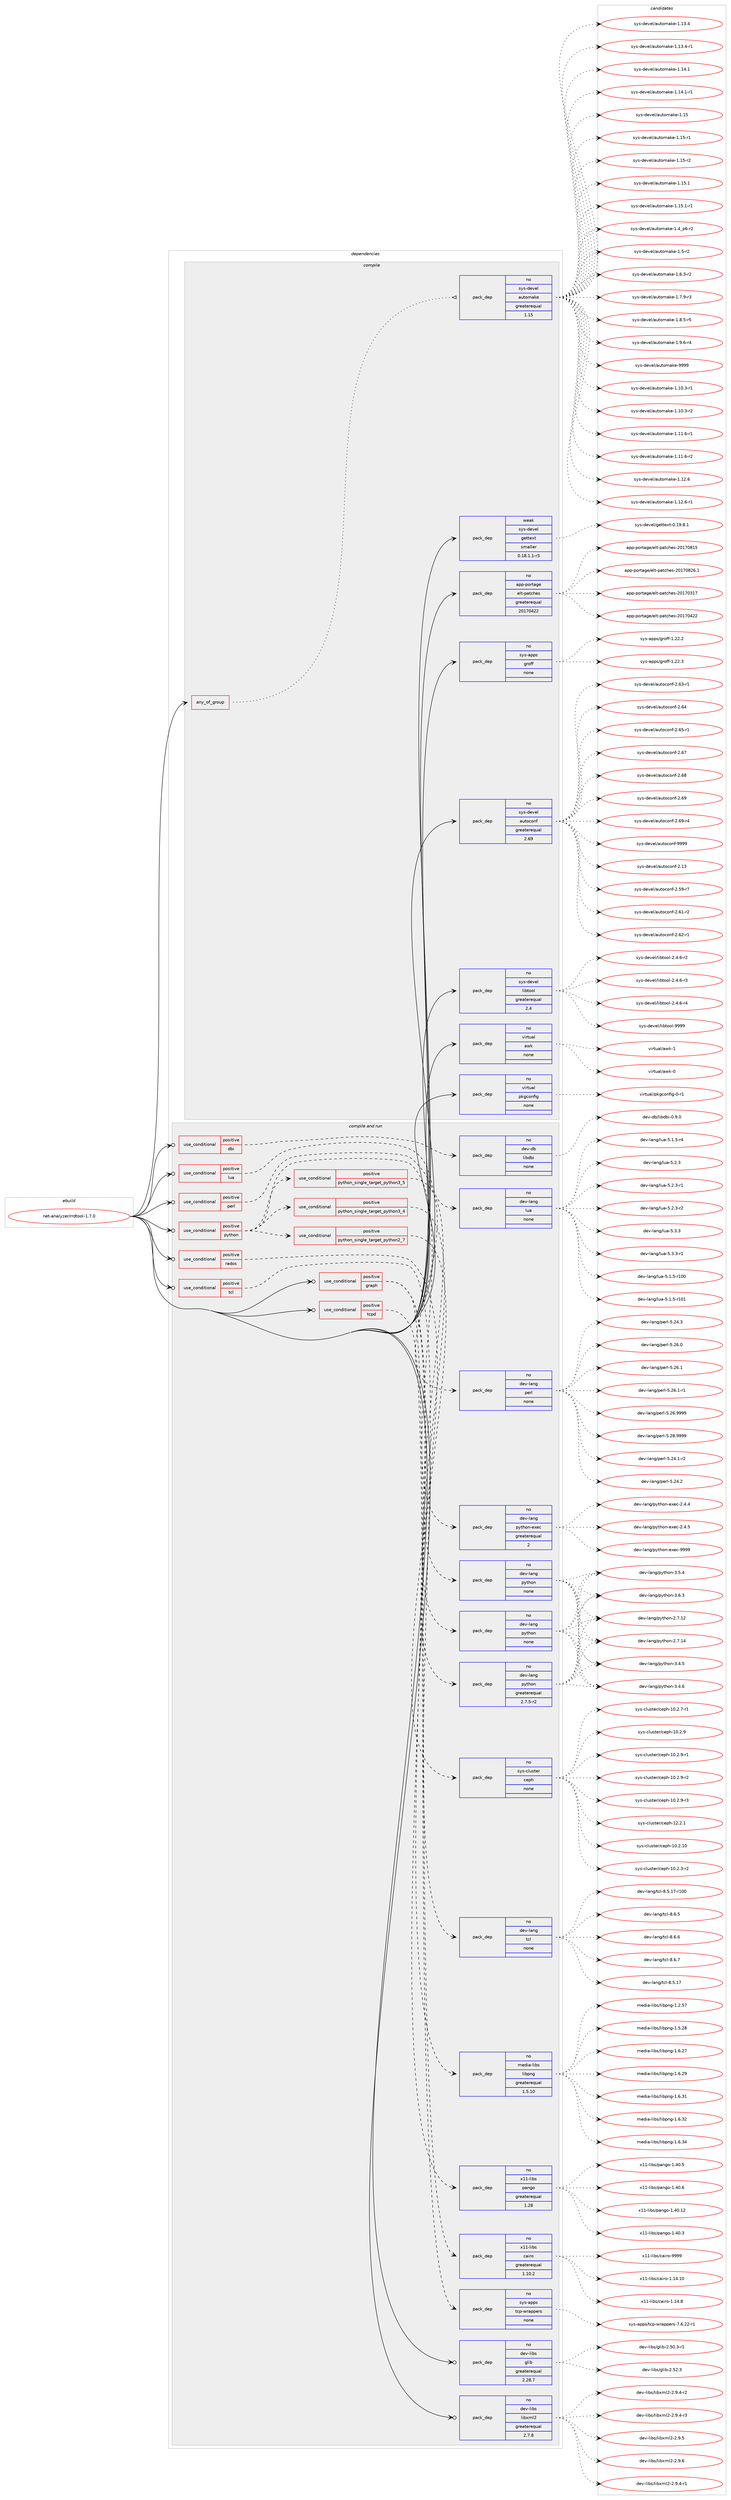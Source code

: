 digraph prolog {

# *************
# Graph options
# *************

newrank=true;
concentrate=true;
compound=true;
graph [rankdir=LR,fontname=Helvetica,fontsize=10,ranksep=1.5];#, ranksep=2.5, nodesep=0.2];
edge  [arrowhead=vee];
node  [fontname=Helvetica,fontsize=10];

# **********
# The ebuild
# **********

subgraph cluster_leftcol {
color=gray;
rank=same;
label=<<i>ebuild</i>>;
id [label="net-analyzer/rrdtool-1.7.0", color=red, width=4, href="../net-analyzer/rrdtool-1.7.0.svg"];
}

# ****************
# The dependencies
# ****************

subgraph cluster_midcol {
color=gray;
label=<<i>dependencies</i>>;
subgraph cluster_compile {
fillcolor="#eeeeee";
style=filled;
label=<<i>compile</i>>;
subgraph any6425 {
dependency403244 [label=<<TABLE BORDER="0" CELLBORDER="1" CELLSPACING="0" CELLPADDING="4"><TR><TD CELLPADDING="10">any_of_group</TD></TR></TABLE>>, shape=none, color=red];subgraph pack297227 {
dependency403245 [label=<<TABLE BORDER="0" CELLBORDER="1" CELLSPACING="0" CELLPADDING="4" WIDTH="220"><TR><TD ROWSPAN="6" CELLPADDING="30">pack_dep</TD></TR><TR><TD WIDTH="110">no</TD></TR><TR><TD>sys-devel</TD></TR><TR><TD>automake</TD></TR><TR><TD>greaterequal</TD></TR><TR><TD>1.15</TD></TR></TABLE>>, shape=none, color=blue];
}
dependency403244:e -> dependency403245:w [weight=20,style="dotted",arrowhead="oinv"];
}
id:e -> dependency403244:w [weight=20,style="solid",arrowhead="vee"];
subgraph pack297228 {
dependency403246 [label=<<TABLE BORDER="0" CELLBORDER="1" CELLSPACING="0" CELLPADDING="4" WIDTH="220"><TR><TD ROWSPAN="6" CELLPADDING="30">pack_dep</TD></TR><TR><TD WIDTH="110">no</TD></TR><TR><TD>app-portage</TD></TR><TR><TD>elt-patches</TD></TR><TR><TD>greaterequal</TD></TR><TR><TD>20170422</TD></TR></TABLE>>, shape=none, color=blue];
}
id:e -> dependency403246:w [weight=20,style="solid",arrowhead="vee"];
subgraph pack297229 {
dependency403247 [label=<<TABLE BORDER="0" CELLBORDER="1" CELLSPACING="0" CELLPADDING="4" WIDTH="220"><TR><TD ROWSPAN="6" CELLPADDING="30">pack_dep</TD></TR><TR><TD WIDTH="110">no</TD></TR><TR><TD>sys-apps</TD></TR><TR><TD>groff</TD></TR><TR><TD>none</TD></TR><TR><TD></TD></TR></TABLE>>, shape=none, color=blue];
}
id:e -> dependency403247:w [weight=20,style="solid",arrowhead="vee"];
subgraph pack297230 {
dependency403248 [label=<<TABLE BORDER="0" CELLBORDER="1" CELLSPACING="0" CELLPADDING="4" WIDTH="220"><TR><TD ROWSPAN="6" CELLPADDING="30">pack_dep</TD></TR><TR><TD WIDTH="110">no</TD></TR><TR><TD>sys-devel</TD></TR><TR><TD>autoconf</TD></TR><TR><TD>greaterequal</TD></TR><TR><TD>2.69</TD></TR></TABLE>>, shape=none, color=blue];
}
id:e -> dependency403248:w [weight=20,style="solid",arrowhead="vee"];
subgraph pack297231 {
dependency403249 [label=<<TABLE BORDER="0" CELLBORDER="1" CELLSPACING="0" CELLPADDING="4" WIDTH="220"><TR><TD ROWSPAN="6" CELLPADDING="30">pack_dep</TD></TR><TR><TD WIDTH="110">no</TD></TR><TR><TD>sys-devel</TD></TR><TR><TD>libtool</TD></TR><TR><TD>greaterequal</TD></TR><TR><TD>2.4</TD></TR></TABLE>>, shape=none, color=blue];
}
id:e -> dependency403249:w [weight=20,style="solid",arrowhead="vee"];
subgraph pack297232 {
dependency403250 [label=<<TABLE BORDER="0" CELLBORDER="1" CELLSPACING="0" CELLPADDING="4" WIDTH="220"><TR><TD ROWSPAN="6" CELLPADDING="30">pack_dep</TD></TR><TR><TD WIDTH="110">no</TD></TR><TR><TD>virtual</TD></TR><TR><TD>awk</TD></TR><TR><TD>none</TD></TR><TR><TD></TD></TR></TABLE>>, shape=none, color=blue];
}
id:e -> dependency403250:w [weight=20,style="solid",arrowhead="vee"];
subgraph pack297233 {
dependency403251 [label=<<TABLE BORDER="0" CELLBORDER="1" CELLSPACING="0" CELLPADDING="4" WIDTH="220"><TR><TD ROWSPAN="6" CELLPADDING="30">pack_dep</TD></TR><TR><TD WIDTH="110">no</TD></TR><TR><TD>virtual</TD></TR><TR><TD>pkgconfig</TD></TR><TR><TD>none</TD></TR><TR><TD></TD></TR></TABLE>>, shape=none, color=blue];
}
id:e -> dependency403251:w [weight=20,style="solid",arrowhead="vee"];
subgraph pack297234 {
dependency403252 [label=<<TABLE BORDER="0" CELLBORDER="1" CELLSPACING="0" CELLPADDING="4" WIDTH="220"><TR><TD ROWSPAN="6" CELLPADDING="30">pack_dep</TD></TR><TR><TD WIDTH="110">weak</TD></TR><TR><TD>sys-devel</TD></TR><TR><TD>gettext</TD></TR><TR><TD>smaller</TD></TR><TR><TD>0.18.1.1-r3</TD></TR></TABLE>>, shape=none, color=blue];
}
id:e -> dependency403252:w [weight=20,style="solid",arrowhead="vee"];
}
subgraph cluster_compileandrun {
fillcolor="#eeeeee";
style=filled;
label=<<i>compile and run</i>>;
subgraph cond99406 {
dependency403253 [label=<<TABLE BORDER="0" CELLBORDER="1" CELLSPACING="0" CELLPADDING="4"><TR><TD ROWSPAN="3" CELLPADDING="10">use_conditional</TD></TR><TR><TD>positive</TD></TR><TR><TD>dbi</TD></TR></TABLE>>, shape=none, color=red];
subgraph pack297235 {
dependency403254 [label=<<TABLE BORDER="0" CELLBORDER="1" CELLSPACING="0" CELLPADDING="4" WIDTH="220"><TR><TD ROWSPAN="6" CELLPADDING="30">pack_dep</TD></TR><TR><TD WIDTH="110">no</TD></TR><TR><TD>dev-db</TD></TR><TR><TD>libdbi</TD></TR><TR><TD>none</TD></TR><TR><TD></TD></TR></TABLE>>, shape=none, color=blue];
}
dependency403253:e -> dependency403254:w [weight=20,style="dashed",arrowhead="vee"];
}
id:e -> dependency403253:w [weight=20,style="solid",arrowhead="odotvee"];
subgraph cond99407 {
dependency403255 [label=<<TABLE BORDER="0" CELLBORDER="1" CELLSPACING="0" CELLPADDING="4"><TR><TD ROWSPAN="3" CELLPADDING="10">use_conditional</TD></TR><TR><TD>positive</TD></TR><TR><TD>graph</TD></TR></TABLE>>, shape=none, color=red];
subgraph pack297236 {
dependency403256 [label=<<TABLE BORDER="0" CELLBORDER="1" CELLSPACING="0" CELLPADDING="4" WIDTH="220"><TR><TD ROWSPAN="6" CELLPADDING="30">pack_dep</TD></TR><TR><TD WIDTH="110">no</TD></TR><TR><TD>media-libs</TD></TR><TR><TD>libpng</TD></TR><TR><TD>greaterequal</TD></TR><TR><TD>1.5.10</TD></TR></TABLE>>, shape=none, color=blue];
}
dependency403255:e -> dependency403256:w [weight=20,style="dashed",arrowhead="vee"];
subgraph pack297237 {
dependency403257 [label=<<TABLE BORDER="0" CELLBORDER="1" CELLSPACING="0" CELLPADDING="4" WIDTH="220"><TR><TD ROWSPAN="6" CELLPADDING="30">pack_dep</TD></TR><TR><TD WIDTH="110">no</TD></TR><TR><TD>x11-libs</TD></TR><TR><TD>cairo</TD></TR><TR><TD>greaterequal</TD></TR><TR><TD>1.10.2</TD></TR></TABLE>>, shape=none, color=blue];
}
dependency403255:e -> dependency403257:w [weight=20,style="dashed",arrowhead="vee"];
subgraph pack297238 {
dependency403258 [label=<<TABLE BORDER="0" CELLBORDER="1" CELLSPACING="0" CELLPADDING="4" WIDTH="220"><TR><TD ROWSPAN="6" CELLPADDING="30">pack_dep</TD></TR><TR><TD WIDTH="110">no</TD></TR><TR><TD>x11-libs</TD></TR><TR><TD>pango</TD></TR><TR><TD>greaterequal</TD></TR><TR><TD>1.28</TD></TR></TABLE>>, shape=none, color=blue];
}
dependency403255:e -> dependency403258:w [weight=20,style="dashed",arrowhead="vee"];
}
id:e -> dependency403255:w [weight=20,style="solid",arrowhead="odotvee"];
subgraph cond99408 {
dependency403259 [label=<<TABLE BORDER="0" CELLBORDER="1" CELLSPACING="0" CELLPADDING="4"><TR><TD ROWSPAN="3" CELLPADDING="10">use_conditional</TD></TR><TR><TD>positive</TD></TR><TR><TD>lua</TD></TR></TABLE>>, shape=none, color=red];
subgraph pack297239 {
dependency403260 [label=<<TABLE BORDER="0" CELLBORDER="1" CELLSPACING="0" CELLPADDING="4" WIDTH="220"><TR><TD ROWSPAN="6" CELLPADDING="30">pack_dep</TD></TR><TR><TD WIDTH="110">no</TD></TR><TR><TD>dev-lang</TD></TR><TR><TD>lua</TD></TR><TR><TD>none</TD></TR><TR><TD></TD></TR></TABLE>>, shape=none, color=blue];
}
dependency403259:e -> dependency403260:w [weight=20,style="dashed",arrowhead="vee"];
}
id:e -> dependency403259:w [weight=20,style="solid",arrowhead="odotvee"];
subgraph cond99409 {
dependency403261 [label=<<TABLE BORDER="0" CELLBORDER="1" CELLSPACING="0" CELLPADDING="4"><TR><TD ROWSPAN="3" CELLPADDING="10">use_conditional</TD></TR><TR><TD>positive</TD></TR><TR><TD>perl</TD></TR></TABLE>>, shape=none, color=red];
subgraph pack297240 {
dependency403262 [label=<<TABLE BORDER="0" CELLBORDER="1" CELLSPACING="0" CELLPADDING="4" WIDTH="220"><TR><TD ROWSPAN="6" CELLPADDING="30">pack_dep</TD></TR><TR><TD WIDTH="110">no</TD></TR><TR><TD>dev-lang</TD></TR><TR><TD>perl</TD></TR><TR><TD>none</TD></TR><TR><TD></TD></TR></TABLE>>, shape=none, color=blue];
}
dependency403261:e -> dependency403262:w [weight=20,style="dashed",arrowhead="vee"];
}
id:e -> dependency403261:w [weight=20,style="solid",arrowhead="odotvee"];
subgraph cond99410 {
dependency403263 [label=<<TABLE BORDER="0" CELLBORDER="1" CELLSPACING="0" CELLPADDING="4"><TR><TD ROWSPAN="3" CELLPADDING="10">use_conditional</TD></TR><TR><TD>positive</TD></TR><TR><TD>python</TD></TR></TABLE>>, shape=none, color=red];
subgraph cond99411 {
dependency403264 [label=<<TABLE BORDER="0" CELLBORDER="1" CELLSPACING="0" CELLPADDING="4"><TR><TD ROWSPAN="3" CELLPADDING="10">use_conditional</TD></TR><TR><TD>positive</TD></TR><TR><TD>python_single_target_python2_7</TD></TR></TABLE>>, shape=none, color=red];
subgraph pack297241 {
dependency403265 [label=<<TABLE BORDER="0" CELLBORDER="1" CELLSPACING="0" CELLPADDING="4" WIDTH="220"><TR><TD ROWSPAN="6" CELLPADDING="30">pack_dep</TD></TR><TR><TD WIDTH="110">no</TD></TR><TR><TD>dev-lang</TD></TR><TR><TD>python</TD></TR><TR><TD>greaterequal</TD></TR><TR><TD>2.7.5-r2</TD></TR></TABLE>>, shape=none, color=blue];
}
dependency403264:e -> dependency403265:w [weight=20,style="dashed",arrowhead="vee"];
}
dependency403263:e -> dependency403264:w [weight=20,style="dashed",arrowhead="vee"];
subgraph cond99412 {
dependency403266 [label=<<TABLE BORDER="0" CELLBORDER="1" CELLSPACING="0" CELLPADDING="4"><TR><TD ROWSPAN="3" CELLPADDING="10">use_conditional</TD></TR><TR><TD>positive</TD></TR><TR><TD>python_single_target_python3_4</TD></TR></TABLE>>, shape=none, color=red];
subgraph pack297242 {
dependency403267 [label=<<TABLE BORDER="0" CELLBORDER="1" CELLSPACING="0" CELLPADDING="4" WIDTH="220"><TR><TD ROWSPAN="6" CELLPADDING="30">pack_dep</TD></TR><TR><TD WIDTH="110">no</TD></TR><TR><TD>dev-lang</TD></TR><TR><TD>python</TD></TR><TR><TD>none</TD></TR><TR><TD></TD></TR></TABLE>>, shape=none, color=blue];
}
dependency403266:e -> dependency403267:w [weight=20,style="dashed",arrowhead="vee"];
}
dependency403263:e -> dependency403266:w [weight=20,style="dashed",arrowhead="vee"];
subgraph cond99413 {
dependency403268 [label=<<TABLE BORDER="0" CELLBORDER="1" CELLSPACING="0" CELLPADDING="4"><TR><TD ROWSPAN="3" CELLPADDING="10">use_conditional</TD></TR><TR><TD>positive</TD></TR><TR><TD>python_single_target_python3_5</TD></TR></TABLE>>, shape=none, color=red];
subgraph pack297243 {
dependency403269 [label=<<TABLE BORDER="0" CELLBORDER="1" CELLSPACING="0" CELLPADDING="4" WIDTH="220"><TR><TD ROWSPAN="6" CELLPADDING="30">pack_dep</TD></TR><TR><TD WIDTH="110">no</TD></TR><TR><TD>dev-lang</TD></TR><TR><TD>python</TD></TR><TR><TD>none</TD></TR><TR><TD></TD></TR></TABLE>>, shape=none, color=blue];
}
dependency403268:e -> dependency403269:w [weight=20,style="dashed",arrowhead="vee"];
}
dependency403263:e -> dependency403268:w [weight=20,style="dashed",arrowhead="vee"];
subgraph pack297244 {
dependency403270 [label=<<TABLE BORDER="0" CELLBORDER="1" CELLSPACING="0" CELLPADDING="4" WIDTH="220"><TR><TD ROWSPAN="6" CELLPADDING="30">pack_dep</TD></TR><TR><TD WIDTH="110">no</TD></TR><TR><TD>dev-lang</TD></TR><TR><TD>python-exec</TD></TR><TR><TD>greaterequal</TD></TR><TR><TD>2</TD></TR></TABLE>>, shape=none, color=blue];
}
dependency403263:e -> dependency403270:w [weight=20,style="dashed",arrowhead="vee"];
}
id:e -> dependency403263:w [weight=20,style="solid",arrowhead="odotvee"];
subgraph cond99414 {
dependency403271 [label=<<TABLE BORDER="0" CELLBORDER="1" CELLSPACING="0" CELLPADDING="4"><TR><TD ROWSPAN="3" CELLPADDING="10">use_conditional</TD></TR><TR><TD>positive</TD></TR><TR><TD>rados</TD></TR></TABLE>>, shape=none, color=red];
subgraph pack297245 {
dependency403272 [label=<<TABLE BORDER="0" CELLBORDER="1" CELLSPACING="0" CELLPADDING="4" WIDTH="220"><TR><TD ROWSPAN="6" CELLPADDING="30">pack_dep</TD></TR><TR><TD WIDTH="110">no</TD></TR><TR><TD>sys-cluster</TD></TR><TR><TD>ceph</TD></TR><TR><TD>none</TD></TR><TR><TD></TD></TR></TABLE>>, shape=none, color=blue];
}
dependency403271:e -> dependency403272:w [weight=20,style="dashed",arrowhead="vee"];
}
id:e -> dependency403271:w [weight=20,style="solid",arrowhead="odotvee"];
subgraph cond99415 {
dependency403273 [label=<<TABLE BORDER="0" CELLBORDER="1" CELLSPACING="0" CELLPADDING="4"><TR><TD ROWSPAN="3" CELLPADDING="10">use_conditional</TD></TR><TR><TD>positive</TD></TR><TR><TD>tcl</TD></TR></TABLE>>, shape=none, color=red];
subgraph pack297246 {
dependency403274 [label=<<TABLE BORDER="0" CELLBORDER="1" CELLSPACING="0" CELLPADDING="4" WIDTH="220"><TR><TD ROWSPAN="6" CELLPADDING="30">pack_dep</TD></TR><TR><TD WIDTH="110">no</TD></TR><TR><TD>dev-lang</TD></TR><TR><TD>tcl</TD></TR><TR><TD>none</TD></TR><TR><TD></TD></TR></TABLE>>, shape=none, color=blue];
}
dependency403273:e -> dependency403274:w [weight=20,style="dashed",arrowhead="vee"];
}
id:e -> dependency403273:w [weight=20,style="solid",arrowhead="odotvee"];
subgraph cond99416 {
dependency403275 [label=<<TABLE BORDER="0" CELLBORDER="1" CELLSPACING="0" CELLPADDING="4"><TR><TD ROWSPAN="3" CELLPADDING="10">use_conditional</TD></TR><TR><TD>positive</TD></TR><TR><TD>tcpd</TD></TR></TABLE>>, shape=none, color=red];
subgraph pack297247 {
dependency403276 [label=<<TABLE BORDER="0" CELLBORDER="1" CELLSPACING="0" CELLPADDING="4" WIDTH="220"><TR><TD ROWSPAN="6" CELLPADDING="30">pack_dep</TD></TR><TR><TD WIDTH="110">no</TD></TR><TR><TD>sys-apps</TD></TR><TR><TD>tcp-wrappers</TD></TR><TR><TD>none</TD></TR><TR><TD></TD></TR></TABLE>>, shape=none, color=blue];
}
dependency403275:e -> dependency403276:w [weight=20,style="dashed",arrowhead="vee"];
}
id:e -> dependency403275:w [weight=20,style="solid",arrowhead="odotvee"];
subgraph pack297248 {
dependency403277 [label=<<TABLE BORDER="0" CELLBORDER="1" CELLSPACING="0" CELLPADDING="4" WIDTH="220"><TR><TD ROWSPAN="6" CELLPADDING="30">pack_dep</TD></TR><TR><TD WIDTH="110">no</TD></TR><TR><TD>dev-libs</TD></TR><TR><TD>glib</TD></TR><TR><TD>greaterequal</TD></TR><TR><TD>2.28.7</TD></TR></TABLE>>, shape=none, color=blue];
}
id:e -> dependency403277:w [weight=20,style="solid",arrowhead="odotvee"];
subgraph pack297249 {
dependency403278 [label=<<TABLE BORDER="0" CELLBORDER="1" CELLSPACING="0" CELLPADDING="4" WIDTH="220"><TR><TD ROWSPAN="6" CELLPADDING="30">pack_dep</TD></TR><TR><TD WIDTH="110">no</TD></TR><TR><TD>dev-libs</TD></TR><TR><TD>libxml2</TD></TR><TR><TD>greaterequal</TD></TR><TR><TD>2.7.8</TD></TR></TABLE>>, shape=none, color=blue];
}
id:e -> dependency403278:w [weight=20,style="solid",arrowhead="odotvee"];
}
subgraph cluster_run {
fillcolor="#eeeeee";
style=filled;
label=<<i>run</i>>;
}
}

# **************
# The candidates
# **************

subgraph cluster_choices {
rank=same;
color=gray;
label=<<i>candidates</i>>;

subgraph choice297227 {
color=black;
nodesep=1;
choice11512111545100101118101108479711711611110997107101454946494846514511449 [label="sys-devel/automake-1.10.3-r1", color=red, width=4,href="../sys-devel/automake-1.10.3-r1.svg"];
choice11512111545100101118101108479711711611110997107101454946494846514511450 [label="sys-devel/automake-1.10.3-r2", color=red, width=4,href="../sys-devel/automake-1.10.3-r2.svg"];
choice11512111545100101118101108479711711611110997107101454946494946544511449 [label="sys-devel/automake-1.11.6-r1", color=red, width=4,href="../sys-devel/automake-1.11.6-r1.svg"];
choice11512111545100101118101108479711711611110997107101454946494946544511450 [label="sys-devel/automake-1.11.6-r2", color=red, width=4,href="../sys-devel/automake-1.11.6-r2.svg"];
choice1151211154510010111810110847971171161111099710710145494649504654 [label="sys-devel/automake-1.12.6", color=red, width=4,href="../sys-devel/automake-1.12.6.svg"];
choice11512111545100101118101108479711711611110997107101454946495046544511449 [label="sys-devel/automake-1.12.6-r1", color=red, width=4,href="../sys-devel/automake-1.12.6-r1.svg"];
choice1151211154510010111810110847971171161111099710710145494649514652 [label="sys-devel/automake-1.13.4", color=red, width=4,href="../sys-devel/automake-1.13.4.svg"];
choice11512111545100101118101108479711711611110997107101454946495146524511449 [label="sys-devel/automake-1.13.4-r1", color=red, width=4,href="../sys-devel/automake-1.13.4-r1.svg"];
choice1151211154510010111810110847971171161111099710710145494649524649 [label="sys-devel/automake-1.14.1", color=red, width=4,href="../sys-devel/automake-1.14.1.svg"];
choice11512111545100101118101108479711711611110997107101454946495246494511449 [label="sys-devel/automake-1.14.1-r1", color=red, width=4,href="../sys-devel/automake-1.14.1-r1.svg"];
choice115121115451001011181011084797117116111109971071014549464953 [label="sys-devel/automake-1.15", color=red, width=4,href="../sys-devel/automake-1.15.svg"];
choice1151211154510010111810110847971171161111099710710145494649534511449 [label="sys-devel/automake-1.15-r1", color=red, width=4,href="../sys-devel/automake-1.15-r1.svg"];
choice1151211154510010111810110847971171161111099710710145494649534511450 [label="sys-devel/automake-1.15-r2", color=red, width=4,href="../sys-devel/automake-1.15-r2.svg"];
choice1151211154510010111810110847971171161111099710710145494649534649 [label="sys-devel/automake-1.15.1", color=red, width=4,href="../sys-devel/automake-1.15.1.svg"];
choice11512111545100101118101108479711711611110997107101454946495346494511449 [label="sys-devel/automake-1.15.1-r1", color=red, width=4,href="../sys-devel/automake-1.15.1-r1.svg"];
choice115121115451001011181011084797117116111109971071014549465295112544511450 [label="sys-devel/automake-1.4_p6-r2", color=red, width=4,href="../sys-devel/automake-1.4_p6-r2.svg"];
choice11512111545100101118101108479711711611110997107101454946534511450 [label="sys-devel/automake-1.5-r2", color=red, width=4,href="../sys-devel/automake-1.5-r2.svg"];
choice115121115451001011181011084797117116111109971071014549465446514511450 [label="sys-devel/automake-1.6.3-r2", color=red, width=4,href="../sys-devel/automake-1.6.3-r2.svg"];
choice115121115451001011181011084797117116111109971071014549465546574511451 [label="sys-devel/automake-1.7.9-r3", color=red, width=4,href="../sys-devel/automake-1.7.9-r3.svg"];
choice115121115451001011181011084797117116111109971071014549465646534511453 [label="sys-devel/automake-1.8.5-r5", color=red, width=4,href="../sys-devel/automake-1.8.5-r5.svg"];
choice115121115451001011181011084797117116111109971071014549465746544511452 [label="sys-devel/automake-1.9.6-r4", color=red, width=4,href="../sys-devel/automake-1.9.6-r4.svg"];
choice115121115451001011181011084797117116111109971071014557575757 [label="sys-devel/automake-9999", color=red, width=4,href="../sys-devel/automake-9999.svg"];
dependency403245:e -> choice11512111545100101118101108479711711611110997107101454946494846514511449:w [style=dotted,weight="100"];
dependency403245:e -> choice11512111545100101118101108479711711611110997107101454946494846514511450:w [style=dotted,weight="100"];
dependency403245:e -> choice11512111545100101118101108479711711611110997107101454946494946544511449:w [style=dotted,weight="100"];
dependency403245:e -> choice11512111545100101118101108479711711611110997107101454946494946544511450:w [style=dotted,weight="100"];
dependency403245:e -> choice1151211154510010111810110847971171161111099710710145494649504654:w [style=dotted,weight="100"];
dependency403245:e -> choice11512111545100101118101108479711711611110997107101454946495046544511449:w [style=dotted,weight="100"];
dependency403245:e -> choice1151211154510010111810110847971171161111099710710145494649514652:w [style=dotted,weight="100"];
dependency403245:e -> choice11512111545100101118101108479711711611110997107101454946495146524511449:w [style=dotted,weight="100"];
dependency403245:e -> choice1151211154510010111810110847971171161111099710710145494649524649:w [style=dotted,weight="100"];
dependency403245:e -> choice11512111545100101118101108479711711611110997107101454946495246494511449:w [style=dotted,weight="100"];
dependency403245:e -> choice115121115451001011181011084797117116111109971071014549464953:w [style=dotted,weight="100"];
dependency403245:e -> choice1151211154510010111810110847971171161111099710710145494649534511449:w [style=dotted,weight="100"];
dependency403245:e -> choice1151211154510010111810110847971171161111099710710145494649534511450:w [style=dotted,weight="100"];
dependency403245:e -> choice1151211154510010111810110847971171161111099710710145494649534649:w [style=dotted,weight="100"];
dependency403245:e -> choice11512111545100101118101108479711711611110997107101454946495346494511449:w [style=dotted,weight="100"];
dependency403245:e -> choice115121115451001011181011084797117116111109971071014549465295112544511450:w [style=dotted,weight="100"];
dependency403245:e -> choice11512111545100101118101108479711711611110997107101454946534511450:w [style=dotted,weight="100"];
dependency403245:e -> choice115121115451001011181011084797117116111109971071014549465446514511450:w [style=dotted,weight="100"];
dependency403245:e -> choice115121115451001011181011084797117116111109971071014549465546574511451:w [style=dotted,weight="100"];
dependency403245:e -> choice115121115451001011181011084797117116111109971071014549465646534511453:w [style=dotted,weight="100"];
dependency403245:e -> choice115121115451001011181011084797117116111109971071014549465746544511452:w [style=dotted,weight="100"];
dependency403245:e -> choice115121115451001011181011084797117116111109971071014557575757:w [style=dotted,weight="100"];
}
subgraph choice297228 {
color=black;
nodesep=1;
choice97112112451121111141169710310147101108116451129711699104101115455048495548514955 [label="app-portage/elt-patches-20170317", color=red, width=4,href="../app-portage/elt-patches-20170317.svg"];
choice97112112451121111141169710310147101108116451129711699104101115455048495548525050 [label="app-portage/elt-patches-20170422", color=red, width=4,href="../app-portage/elt-patches-20170422.svg"];
choice97112112451121111141169710310147101108116451129711699104101115455048495548564953 [label="app-portage/elt-patches-20170815", color=red, width=4,href="../app-portage/elt-patches-20170815.svg"];
choice971121124511211111411697103101471011081164511297116991041011154550484955485650544649 [label="app-portage/elt-patches-20170826.1", color=red, width=4,href="../app-portage/elt-patches-20170826.1.svg"];
dependency403246:e -> choice97112112451121111141169710310147101108116451129711699104101115455048495548514955:w [style=dotted,weight="100"];
dependency403246:e -> choice97112112451121111141169710310147101108116451129711699104101115455048495548525050:w [style=dotted,weight="100"];
dependency403246:e -> choice97112112451121111141169710310147101108116451129711699104101115455048495548564953:w [style=dotted,weight="100"];
dependency403246:e -> choice971121124511211111411697103101471011081164511297116991041011154550484955485650544649:w [style=dotted,weight="100"];
}
subgraph choice297229 {
color=black;
nodesep=1;
choice11512111545971121121154710311411110210245494650504650 [label="sys-apps/groff-1.22.2", color=red, width=4,href="../sys-apps/groff-1.22.2.svg"];
choice11512111545971121121154710311411110210245494650504651 [label="sys-apps/groff-1.22.3", color=red, width=4,href="../sys-apps/groff-1.22.3.svg"];
dependency403247:e -> choice11512111545971121121154710311411110210245494650504650:w [style=dotted,weight="100"];
dependency403247:e -> choice11512111545971121121154710311411110210245494650504651:w [style=dotted,weight="100"];
}
subgraph choice297230 {
color=black;
nodesep=1;
choice115121115451001011181011084797117116111991111101024550464951 [label="sys-devel/autoconf-2.13", color=red, width=4,href="../sys-devel/autoconf-2.13.svg"];
choice1151211154510010111810110847971171161119911111010245504653574511455 [label="sys-devel/autoconf-2.59-r7", color=red, width=4,href="../sys-devel/autoconf-2.59-r7.svg"];
choice1151211154510010111810110847971171161119911111010245504654494511450 [label="sys-devel/autoconf-2.61-r2", color=red, width=4,href="../sys-devel/autoconf-2.61-r2.svg"];
choice1151211154510010111810110847971171161119911111010245504654504511449 [label="sys-devel/autoconf-2.62-r1", color=red, width=4,href="../sys-devel/autoconf-2.62-r1.svg"];
choice1151211154510010111810110847971171161119911111010245504654514511449 [label="sys-devel/autoconf-2.63-r1", color=red, width=4,href="../sys-devel/autoconf-2.63-r1.svg"];
choice115121115451001011181011084797117116111991111101024550465452 [label="sys-devel/autoconf-2.64", color=red, width=4,href="../sys-devel/autoconf-2.64.svg"];
choice1151211154510010111810110847971171161119911111010245504654534511449 [label="sys-devel/autoconf-2.65-r1", color=red, width=4,href="../sys-devel/autoconf-2.65-r1.svg"];
choice115121115451001011181011084797117116111991111101024550465455 [label="sys-devel/autoconf-2.67", color=red, width=4,href="../sys-devel/autoconf-2.67.svg"];
choice115121115451001011181011084797117116111991111101024550465456 [label="sys-devel/autoconf-2.68", color=red, width=4,href="../sys-devel/autoconf-2.68.svg"];
choice115121115451001011181011084797117116111991111101024550465457 [label="sys-devel/autoconf-2.69", color=red, width=4,href="../sys-devel/autoconf-2.69.svg"];
choice1151211154510010111810110847971171161119911111010245504654574511452 [label="sys-devel/autoconf-2.69-r4", color=red, width=4,href="../sys-devel/autoconf-2.69-r4.svg"];
choice115121115451001011181011084797117116111991111101024557575757 [label="sys-devel/autoconf-9999", color=red, width=4,href="../sys-devel/autoconf-9999.svg"];
dependency403248:e -> choice115121115451001011181011084797117116111991111101024550464951:w [style=dotted,weight="100"];
dependency403248:e -> choice1151211154510010111810110847971171161119911111010245504653574511455:w [style=dotted,weight="100"];
dependency403248:e -> choice1151211154510010111810110847971171161119911111010245504654494511450:w [style=dotted,weight="100"];
dependency403248:e -> choice1151211154510010111810110847971171161119911111010245504654504511449:w [style=dotted,weight="100"];
dependency403248:e -> choice1151211154510010111810110847971171161119911111010245504654514511449:w [style=dotted,weight="100"];
dependency403248:e -> choice115121115451001011181011084797117116111991111101024550465452:w [style=dotted,weight="100"];
dependency403248:e -> choice1151211154510010111810110847971171161119911111010245504654534511449:w [style=dotted,weight="100"];
dependency403248:e -> choice115121115451001011181011084797117116111991111101024550465455:w [style=dotted,weight="100"];
dependency403248:e -> choice115121115451001011181011084797117116111991111101024550465456:w [style=dotted,weight="100"];
dependency403248:e -> choice115121115451001011181011084797117116111991111101024550465457:w [style=dotted,weight="100"];
dependency403248:e -> choice1151211154510010111810110847971171161119911111010245504654574511452:w [style=dotted,weight="100"];
dependency403248:e -> choice115121115451001011181011084797117116111991111101024557575757:w [style=dotted,weight="100"];
}
subgraph choice297231 {
color=black;
nodesep=1;
choice1151211154510010111810110847108105981161111111084550465246544511450 [label="sys-devel/libtool-2.4.6-r2", color=red, width=4,href="../sys-devel/libtool-2.4.6-r2.svg"];
choice1151211154510010111810110847108105981161111111084550465246544511451 [label="sys-devel/libtool-2.4.6-r3", color=red, width=4,href="../sys-devel/libtool-2.4.6-r3.svg"];
choice1151211154510010111810110847108105981161111111084550465246544511452 [label="sys-devel/libtool-2.4.6-r4", color=red, width=4,href="../sys-devel/libtool-2.4.6-r4.svg"];
choice1151211154510010111810110847108105981161111111084557575757 [label="sys-devel/libtool-9999", color=red, width=4,href="../sys-devel/libtool-9999.svg"];
dependency403249:e -> choice1151211154510010111810110847108105981161111111084550465246544511450:w [style=dotted,weight="100"];
dependency403249:e -> choice1151211154510010111810110847108105981161111111084550465246544511451:w [style=dotted,weight="100"];
dependency403249:e -> choice1151211154510010111810110847108105981161111111084550465246544511452:w [style=dotted,weight="100"];
dependency403249:e -> choice1151211154510010111810110847108105981161111111084557575757:w [style=dotted,weight="100"];
}
subgraph choice297232 {
color=black;
nodesep=1;
choice1181051141161179710847971191074548 [label="virtual/awk-0", color=red, width=4,href="../virtual/awk-0.svg"];
choice1181051141161179710847971191074549 [label="virtual/awk-1", color=red, width=4,href="../virtual/awk-1.svg"];
dependency403250:e -> choice1181051141161179710847971191074548:w [style=dotted,weight="100"];
dependency403250:e -> choice1181051141161179710847971191074549:w [style=dotted,weight="100"];
}
subgraph choice297233 {
color=black;
nodesep=1;
choice11810511411611797108471121071039911111010210510345484511449 [label="virtual/pkgconfig-0-r1", color=red, width=4,href="../virtual/pkgconfig-0-r1.svg"];
dependency403251:e -> choice11810511411611797108471121071039911111010210510345484511449:w [style=dotted,weight="100"];
}
subgraph choice297234 {
color=black;
nodesep=1;
choice1151211154510010111810110847103101116116101120116454846495746564649 [label="sys-devel/gettext-0.19.8.1", color=red, width=4,href="../sys-devel/gettext-0.19.8.1.svg"];
dependency403252:e -> choice1151211154510010111810110847103101116116101120116454846495746564649:w [style=dotted,weight="100"];
}
subgraph choice297235 {
color=black;
nodesep=1;
choice1001011184510098471081059810098105454846574648 [label="dev-db/libdbi-0.9.0", color=red, width=4,href="../dev-db/libdbi-0.9.0.svg"];
dependency403254:e -> choice1001011184510098471081059810098105454846574648:w [style=dotted,weight="100"];
}
subgraph choice297236 {
color=black;
nodesep=1;
choice109101100105974510810598115471081059811211010345494650465355 [label="media-libs/libpng-1.2.57", color=red, width=4,href="../media-libs/libpng-1.2.57.svg"];
choice109101100105974510810598115471081059811211010345494653465056 [label="media-libs/libpng-1.5.28", color=red, width=4,href="../media-libs/libpng-1.5.28.svg"];
choice109101100105974510810598115471081059811211010345494654465055 [label="media-libs/libpng-1.6.27", color=red, width=4,href="../media-libs/libpng-1.6.27.svg"];
choice109101100105974510810598115471081059811211010345494654465057 [label="media-libs/libpng-1.6.29", color=red, width=4,href="../media-libs/libpng-1.6.29.svg"];
choice109101100105974510810598115471081059811211010345494654465149 [label="media-libs/libpng-1.6.31", color=red, width=4,href="../media-libs/libpng-1.6.31.svg"];
choice109101100105974510810598115471081059811211010345494654465150 [label="media-libs/libpng-1.6.32", color=red, width=4,href="../media-libs/libpng-1.6.32.svg"];
choice109101100105974510810598115471081059811211010345494654465152 [label="media-libs/libpng-1.6.34", color=red, width=4,href="../media-libs/libpng-1.6.34.svg"];
dependency403256:e -> choice109101100105974510810598115471081059811211010345494650465355:w [style=dotted,weight="100"];
dependency403256:e -> choice109101100105974510810598115471081059811211010345494653465056:w [style=dotted,weight="100"];
dependency403256:e -> choice109101100105974510810598115471081059811211010345494654465055:w [style=dotted,weight="100"];
dependency403256:e -> choice109101100105974510810598115471081059811211010345494654465057:w [style=dotted,weight="100"];
dependency403256:e -> choice109101100105974510810598115471081059811211010345494654465149:w [style=dotted,weight="100"];
dependency403256:e -> choice109101100105974510810598115471081059811211010345494654465150:w [style=dotted,weight="100"];
dependency403256:e -> choice109101100105974510810598115471081059811211010345494654465152:w [style=dotted,weight="100"];
}
subgraph choice297237 {
color=black;
nodesep=1;
choice120494945108105981154799971051141114549464952464948 [label="x11-libs/cairo-1.14.10", color=red, width=4,href="../x11-libs/cairo-1.14.10.svg"];
choice1204949451081059811547999710511411145494649524656 [label="x11-libs/cairo-1.14.8", color=red, width=4,href="../x11-libs/cairo-1.14.8.svg"];
choice120494945108105981154799971051141114557575757 [label="x11-libs/cairo-9999", color=red, width=4,href="../x11-libs/cairo-9999.svg"];
dependency403257:e -> choice120494945108105981154799971051141114549464952464948:w [style=dotted,weight="100"];
dependency403257:e -> choice1204949451081059811547999710511411145494649524656:w [style=dotted,weight="100"];
dependency403257:e -> choice120494945108105981154799971051141114557575757:w [style=dotted,weight="100"];
}
subgraph choice297238 {
color=black;
nodesep=1;
choice1204949451081059811547112971101031114549465248464950 [label="x11-libs/pango-1.40.12", color=red, width=4,href="../x11-libs/pango-1.40.12.svg"];
choice12049494510810598115471129711010311145494652484651 [label="x11-libs/pango-1.40.3", color=red, width=4,href="../x11-libs/pango-1.40.3.svg"];
choice12049494510810598115471129711010311145494652484653 [label="x11-libs/pango-1.40.5", color=red, width=4,href="../x11-libs/pango-1.40.5.svg"];
choice12049494510810598115471129711010311145494652484654 [label="x11-libs/pango-1.40.6", color=red, width=4,href="../x11-libs/pango-1.40.6.svg"];
dependency403258:e -> choice1204949451081059811547112971101031114549465248464950:w [style=dotted,weight="100"];
dependency403258:e -> choice12049494510810598115471129711010311145494652484651:w [style=dotted,weight="100"];
dependency403258:e -> choice12049494510810598115471129711010311145494652484653:w [style=dotted,weight="100"];
dependency403258:e -> choice12049494510810598115471129711010311145494652484654:w [style=dotted,weight="100"];
}
subgraph choice297239 {
color=black;
nodesep=1;
choice1001011184510897110103471081179745534649465345114494848 [label="dev-lang/lua-5.1.5-r100", color=red, width=4,href="../dev-lang/lua-5.1.5-r100.svg"];
choice1001011184510897110103471081179745534649465345114494849 [label="dev-lang/lua-5.1.5-r101", color=red, width=4,href="../dev-lang/lua-5.1.5-r101.svg"];
choice100101118451089711010347108117974553464946534511452 [label="dev-lang/lua-5.1.5-r4", color=red, width=4,href="../dev-lang/lua-5.1.5-r4.svg"];
choice10010111845108971101034710811797455346504651 [label="dev-lang/lua-5.2.3", color=red, width=4,href="../dev-lang/lua-5.2.3.svg"];
choice100101118451089711010347108117974553465046514511449 [label="dev-lang/lua-5.2.3-r1", color=red, width=4,href="../dev-lang/lua-5.2.3-r1.svg"];
choice100101118451089711010347108117974553465046514511450 [label="dev-lang/lua-5.2.3-r2", color=red, width=4,href="../dev-lang/lua-5.2.3-r2.svg"];
choice10010111845108971101034710811797455346514651 [label="dev-lang/lua-5.3.3", color=red, width=4,href="../dev-lang/lua-5.3.3.svg"];
choice100101118451089711010347108117974553465146514511449 [label="dev-lang/lua-5.3.3-r1", color=red, width=4,href="../dev-lang/lua-5.3.3-r1.svg"];
dependency403260:e -> choice1001011184510897110103471081179745534649465345114494848:w [style=dotted,weight="100"];
dependency403260:e -> choice1001011184510897110103471081179745534649465345114494849:w [style=dotted,weight="100"];
dependency403260:e -> choice100101118451089711010347108117974553464946534511452:w [style=dotted,weight="100"];
dependency403260:e -> choice10010111845108971101034710811797455346504651:w [style=dotted,weight="100"];
dependency403260:e -> choice100101118451089711010347108117974553465046514511449:w [style=dotted,weight="100"];
dependency403260:e -> choice100101118451089711010347108117974553465046514511450:w [style=dotted,weight="100"];
dependency403260:e -> choice10010111845108971101034710811797455346514651:w [style=dotted,weight="100"];
dependency403260:e -> choice100101118451089711010347108117974553465146514511449:w [style=dotted,weight="100"];
}
subgraph choice297240 {
color=black;
nodesep=1;
choice100101118451089711010347112101114108455346505246494511450 [label="dev-lang/perl-5.24.1-r2", color=red, width=4,href="../dev-lang/perl-5.24.1-r2.svg"];
choice10010111845108971101034711210111410845534650524650 [label="dev-lang/perl-5.24.2", color=red, width=4,href="../dev-lang/perl-5.24.2.svg"];
choice10010111845108971101034711210111410845534650524651 [label="dev-lang/perl-5.24.3", color=red, width=4,href="../dev-lang/perl-5.24.3.svg"];
choice10010111845108971101034711210111410845534650544648 [label="dev-lang/perl-5.26.0", color=red, width=4,href="../dev-lang/perl-5.26.0.svg"];
choice10010111845108971101034711210111410845534650544649 [label="dev-lang/perl-5.26.1", color=red, width=4,href="../dev-lang/perl-5.26.1.svg"];
choice100101118451089711010347112101114108455346505446494511449 [label="dev-lang/perl-5.26.1-r1", color=red, width=4,href="../dev-lang/perl-5.26.1-r1.svg"];
choice10010111845108971101034711210111410845534650544657575757 [label="dev-lang/perl-5.26.9999", color=red, width=4,href="../dev-lang/perl-5.26.9999.svg"];
choice10010111845108971101034711210111410845534650564657575757 [label="dev-lang/perl-5.28.9999", color=red, width=4,href="../dev-lang/perl-5.28.9999.svg"];
dependency403262:e -> choice100101118451089711010347112101114108455346505246494511450:w [style=dotted,weight="100"];
dependency403262:e -> choice10010111845108971101034711210111410845534650524650:w [style=dotted,weight="100"];
dependency403262:e -> choice10010111845108971101034711210111410845534650524651:w [style=dotted,weight="100"];
dependency403262:e -> choice10010111845108971101034711210111410845534650544648:w [style=dotted,weight="100"];
dependency403262:e -> choice10010111845108971101034711210111410845534650544649:w [style=dotted,weight="100"];
dependency403262:e -> choice100101118451089711010347112101114108455346505446494511449:w [style=dotted,weight="100"];
dependency403262:e -> choice10010111845108971101034711210111410845534650544657575757:w [style=dotted,weight="100"];
dependency403262:e -> choice10010111845108971101034711210111410845534650564657575757:w [style=dotted,weight="100"];
}
subgraph choice297241 {
color=black;
nodesep=1;
choice10010111845108971101034711212111610411111045504655464950 [label="dev-lang/python-2.7.12", color=red, width=4,href="../dev-lang/python-2.7.12.svg"];
choice10010111845108971101034711212111610411111045504655464952 [label="dev-lang/python-2.7.14", color=red, width=4,href="../dev-lang/python-2.7.14.svg"];
choice100101118451089711010347112121116104111110455146524653 [label="dev-lang/python-3.4.5", color=red, width=4,href="../dev-lang/python-3.4.5.svg"];
choice100101118451089711010347112121116104111110455146524654 [label="dev-lang/python-3.4.6", color=red, width=4,href="../dev-lang/python-3.4.6.svg"];
choice100101118451089711010347112121116104111110455146534652 [label="dev-lang/python-3.5.4", color=red, width=4,href="../dev-lang/python-3.5.4.svg"];
choice100101118451089711010347112121116104111110455146544651 [label="dev-lang/python-3.6.3", color=red, width=4,href="../dev-lang/python-3.6.3.svg"];
dependency403265:e -> choice10010111845108971101034711212111610411111045504655464950:w [style=dotted,weight="100"];
dependency403265:e -> choice10010111845108971101034711212111610411111045504655464952:w [style=dotted,weight="100"];
dependency403265:e -> choice100101118451089711010347112121116104111110455146524653:w [style=dotted,weight="100"];
dependency403265:e -> choice100101118451089711010347112121116104111110455146524654:w [style=dotted,weight="100"];
dependency403265:e -> choice100101118451089711010347112121116104111110455146534652:w [style=dotted,weight="100"];
dependency403265:e -> choice100101118451089711010347112121116104111110455146544651:w [style=dotted,weight="100"];
}
subgraph choice297242 {
color=black;
nodesep=1;
choice10010111845108971101034711212111610411111045504655464950 [label="dev-lang/python-2.7.12", color=red, width=4,href="../dev-lang/python-2.7.12.svg"];
choice10010111845108971101034711212111610411111045504655464952 [label="dev-lang/python-2.7.14", color=red, width=4,href="../dev-lang/python-2.7.14.svg"];
choice100101118451089711010347112121116104111110455146524653 [label="dev-lang/python-3.4.5", color=red, width=4,href="../dev-lang/python-3.4.5.svg"];
choice100101118451089711010347112121116104111110455146524654 [label="dev-lang/python-3.4.6", color=red, width=4,href="../dev-lang/python-3.4.6.svg"];
choice100101118451089711010347112121116104111110455146534652 [label="dev-lang/python-3.5.4", color=red, width=4,href="../dev-lang/python-3.5.4.svg"];
choice100101118451089711010347112121116104111110455146544651 [label="dev-lang/python-3.6.3", color=red, width=4,href="../dev-lang/python-3.6.3.svg"];
dependency403267:e -> choice10010111845108971101034711212111610411111045504655464950:w [style=dotted,weight="100"];
dependency403267:e -> choice10010111845108971101034711212111610411111045504655464952:w [style=dotted,weight="100"];
dependency403267:e -> choice100101118451089711010347112121116104111110455146524653:w [style=dotted,weight="100"];
dependency403267:e -> choice100101118451089711010347112121116104111110455146524654:w [style=dotted,weight="100"];
dependency403267:e -> choice100101118451089711010347112121116104111110455146534652:w [style=dotted,weight="100"];
dependency403267:e -> choice100101118451089711010347112121116104111110455146544651:w [style=dotted,weight="100"];
}
subgraph choice297243 {
color=black;
nodesep=1;
choice10010111845108971101034711212111610411111045504655464950 [label="dev-lang/python-2.7.12", color=red, width=4,href="../dev-lang/python-2.7.12.svg"];
choice10010111845108971101034711212111610411111045504655464952 [label="dev-lang/python-2.7.14", color=red, width=4,href="../dev-lang/python-2.7.14.svg"];
choice100101118451089711010347112121116104111110455146524653 [label="dev-lang/python-3.4.5", color=red, width=4,href="../dev-lang/python-3.4.5.svg"];
choice100101118451089711010347112121116104111110455146524654 [label="dev-lang/python-3.4.6", color=red, width=4,href="../dev-lang/python-3.4.6.svg"];
choice100101118451089711010347112121116104111110455146534652 [label="dev-lang/python-3.5.4", color=red, width=4,href="../dev-lang/python-3.5.4.svg"];
choice100101118451089711010347112121116104111110455146544651 [label="dev-lang/python-3.6.3", color=red, width=4,href="../dev-lang/python-3.6.3.svg"];
dependency403269:e -> choice10010111845108971101034711212111610411111045504655464950:w [style=dotted,weight="100"];
dependency403269:e -> choice10010111845108971101034711212111610411111045504655464952:w [style=dotted,weight="100"];
dependency403269:e -> choice100101118451089711010347112121116104111110455146524653:w [style=dotted,weight="100"];
dependency403269:e -> choice100101118451089711010347112121116104111110455146524654:w [style=dotted,weight="100"];
dependency403269:e -> choice100101118451089711010347112121116104111110455146534652:w [style=dotted,weight="100"];
dependency403269:e -> choice100101118451089711010347112121116104111110455146544651:w [style=dotted,weight="100"];
}
subgraph choice297244 {
color=black;
nodesep=1;
choice1001011184510897110103471121211161041111104510112010199455046524652 [label="dev-lang/python-exec-2.4.4", color=red, width=4,href="../dev-lang/python-exec-2.4.4.svg"];
choice1001011184510897110103471121211161041111104510112010199455046524653 [label="dev-lang/python-exec-2.4.5", color=red, width=4,href="../dev-lang/python-exec-2.4.5.svg"];
choice10010111845108971101034711212111610411111045101120101994557575757 [label="dev-lang/python-exec-9999", color=red, width=4,href="../dev-lang/python-exec-9999.svg"];
dependency403270:e -> choice1001011184510897110103471121211161041111104510112010199455046524652:w [style=dotted,weight="100"];
dependency403270:e -> choice1001011184510897110103471121211161041111104510112010199455046524653:w [style=dotted,weight="100"];
dependency403270:e -> choice10010111845108971101034711212111610411111045101120101994557575757:w [style=dotted,weight="100"];
}
subgraph choice297245 {
color=black;
nodesep=1;
choice115121115459910811711511610111447991011121044549484650464948 [label="sys-cluster/ceph-10.2.10", color=red, width=4,href="../sys-cluster/ceph-10.2.10.svg"];
choice11512111545991081171151161011144799101112104454948465046514511450 [label="sys-cluster/ceph-10.2.3-r2", color=red, width=4,href="../sys-cluster/ceph-10.2.3-r2.svg"];
choice11512111545991081171151161011144799101112104454948465046554511449 [label="sys-cluster/ceph-10.2.7-r1", color=red, width=4,href="../sys-cluster/ceph-10.2.7-r1.svg"];
choice1151211154599108117115116101114479910111210445494846504657 [label="sys-cluster/ceph-10.2.9", color=red, width=4,href="../sys-cluster/ceph-10.2.9.svg"];
choice11512111545991081171151161011144799101112104454948465046574511449 [label="sys-cluster/ceph-10.2.9-r1", color=red, width=4,href="../sys-cluster/ceph-10.2.9-r1.svg"];
choice11512111545991081171151161011144799101112104454948465046574511450 [label="sys-cluster/ceph-10.2.9-r2", color=red, width=4,href="../sys-cluster/ceph-10.2.9-r2.svg"];
choice11512111545991081171151161011144799101112104454948465046574511451 [label="sys-cluster/ceph-10.2.9-r3", color=red, width=4,href="../sys-cluster/ceph-10.2.9-r3.svg"];
choice1151211154599108117115116101114479910111210445495046504649 [label="sys-cluster/ceph-12.2.1", color=red, width=4,href="../sys-cluster/ceph-12.2.1.svg"];
dependency403272:e -> choice115121115459910811711511610111447991011121044549484650464948:w [style=dotted,weight="100"];
dependency403272:e -> choice11512111545991081171151161011144799101112104454948465046514511450:w [style=dotted,weight="100"];
dependency403272:e -> choice11512111545991081171151161011144799101112104454948465046554511449:w [style=dotted,weight="100"];
dependency403272:e -> choice1151211154599108117115116101114479910111210445494846504657:w [style=dotted,weight="100"];
dependency403272:e -> choice11512111545991081171151161011144799101112104454948465046574511449:w [style=dotted,weight="100"];
dependency403272:e -> choice11512111545991081171151161011144799101112104454948465046574511450:w [style=dotted,weight="100"];
dependency403272:e -> choice11512111545991081171151161011144799101112104454948465046574511451:w [style=dotted,weight="100"];
dependency403272:e -> choice1151211154599108117115116101114479910111210445495046504649:w [style=dotted,weight="100"];
}
subgraph choice297246 {
color=black;
nodesep=1;
choice1001011184510897110103471169910845564653464955 [label="dev-lang/tcl-8.5.17", color=red, width=4,href="../dev-lang/tcl-8.5.17.svg"];
choice100101118451089711010347116991084556465346495545114494848 [label="dev-lang/tcl-8.5.17-r100", color=red, width=4,href="../dev-lang/tcl-8.5.17-r100.svg"];
choice10010111845108971101034711699108455646544653 [label="dev-lang/tcl-8.6.5", color=red, width=4,href="../dev-lang/tcl-8.6.5.svg"];
choice10010111845108971101034711699108455646544654 [label="dev-lang/tcl-8.6.6", color=red, width=4,href="../dev-lang/tcl-8.6.6.svg"];
choice10010111845108971101034711699108455646544655 [label="dev-lang/tcl-8.6.7", color=red, width=4,href="../dev-lang/tcl-8.6.7.svg"];
dependency403274:e -> choice1001011184510897110103471169910845564653464955:w [style=dotted,weight="100"];
dependency403274:e -> choice100101118451089711010347116991084556465346495545114494848:w [style=dotted,weight="100"];
dependency403274:e -> choice10010111845108971101034711699108455646544653:w [style=dotted,weight="100"];
dependency403274:e -> choice10010111845108971101034711699108455646544654:w [style=dotted,weight="100"];
dependency403274:e -> choice10010111845108971101034711699108455646544655:w [style=dotted,weight="100"];
}
subgraph choice297247 {
color=black;
nodesep=1;
choice115121115459711211211547116991124511911497112112101114115455546544650504511449 [label="sys-apps/tcp-wrappers-7.6.22-r1", color=red, width=4,href="../sys-apps/tcp-wrappers-7.6.22-r1.svg"];
dependency403276:e -> choice115121115459711211211547116991124511911497112112101114115455546544650504511449:w [style=dotted,weight="100"];
}
subgraph choice297248 {
color=black;
nodesep=1;
choice10010111845108105981154710310810598455046534846514511449 [label="dev-libs/glib-2.50.3-r1", color=red, width=4,href="../dev-libs/glib-2.50.3-r1.svg"];
choice1001011184510810598115471031081059845504653504651 [label="dev-libs/glib-2.52.3", color=red, width=4,href="../dev-libs/glib-2.52.3.svg"];
dependency403277:e -> choice10010111845108105981154710310810598455046534846514511449:w [style=dotted,weight="100"];
dependency403277:e -> choice1001011184510810598115471031081059845504653504651:w [style=dotted,weight="100"];
}
subgraph choice297249 {
color=black;
nodesep=1;
choice10010111845108105981154710810598120109108504550465746524511449 [label="dev-libs/libxml2-2.9.4-r1", color=red, width=4,href="../dev-libs/libxml2-2.9.4-r1.svg"];
choice10010111845108105981154710810598120109108504550465746524511450 [label="dev-libs/libxml2-2.9.4-r2", color=red, width=4,href="../dev-libs/libxml2-2.9.4-r2.svg"];
choice10010111845108105981154710810598120109108504550465746524511451 [label="dev-libs/libxml2-2.9.4-r3", color=red, width=4,href="../dev-libs/libxml2-2.9.4-r3.svg"];
choice1001011184510810598115471081059812010910850455046574653 [label="dev-libs/libxml2-2.9.5", color=red, width=4,href="../dev-libs/libxml2-2.9.5.svg"];
choice1001011184510810598115471081059812010910850455046574654 [label="dev-libs/libxml2-2.9.6", color=red, width=4,href="../dev-libs/libxml2-2.9.6.svg"];
dependency403278:e -> choice10010111845108105981154710810598120109108504550465746524511449:w [style=dotted,weight="100"];
dependency403278:e -> choice10010111845108105981154710810598120109108504550465746524511450:w [style=dotted,weight="100"];
dependency403278:e -> choice10010111845108105981154710810598120109108504550465746524511451:w [style=dotted,weight="100"];
dependency403278:e -> choice1001011184510810598115471081059812010910850455046574653:w [style=dotted,weight="100"];
dependency403278:e -> choice1001011184510810598115471081059812010910850455046574654:w [style=dotted,weight="100"];
}
}

}
